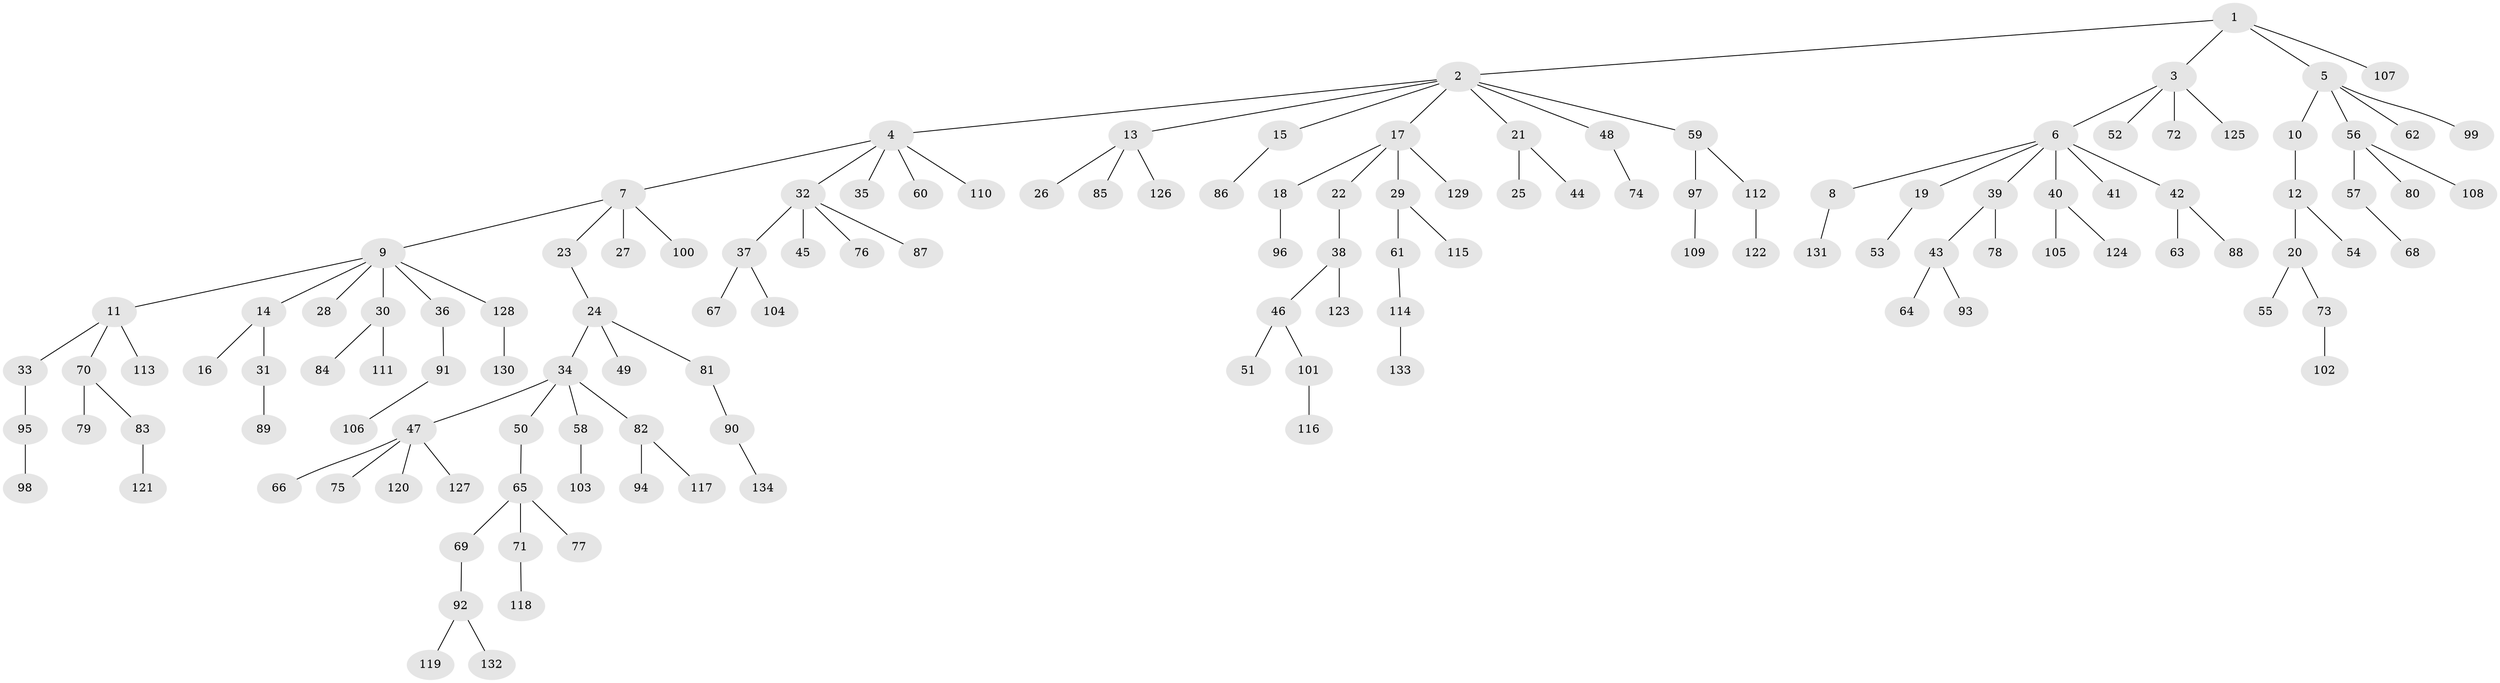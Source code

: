 // Generated by graph-tools (version 1.1) at 2025/15/03/09/25 04:15:23]
// undirected, 134 vertices, 133 edges
graph export_dot {
graph [start="1"]
  node [color=gray90,style=filled];
  1;
  2;
  3;
  4;
  5;
  6;
  7;
  8;
  9;
  10;
  11;
  12;
  13;
  14;
  15;
  16;
  17;
  18;
  19;
  20;
  21;
  22;
  23;
  24;
  25;
  26;
  27;
  28;
  29;
  30;
  31;
  32;
  33;
  34;
  35;
  36;
  37;
  38;
  39;
  40;
  41;
  42;
  43;
  44;
  45;
  46;
  47;
  48;
  49;
  50;
  51;
  52;
  53;
  54;
  55;
  56;
  57;
  58;
  59;
  60;
  61;
  62;
  63;
  64;
  65;
  66;
  67;
  68;
  69;
  70;
  71;
  72;
  73;
  74;
  75;
  76;
  77;
  78;
  79;
  80;
  81;
  82;
  83;
  84;
  85;
  86;
  87;
  88;
  89;
  90;
  91;
  92;
  93;
  94;
  95;
  96;
  97;
  98;
  99;
  100;
  101;
  102;
  103;
  104;
  105;
  106;
  107;
  108;
  109;
  110;
  111;
  112;
  113;
  114;
  115;
  116;
  117;
  118;
  119;
  120;
  121;
  122;
  123;
  124;
  125;
  126;
  127;
  128;
  129;
  130;
  131;
  132;
  133;
  134;
  1 -- 2;
  1 -- 3;
  1 -- 5;
  1 -- 107;
  2 -- 4;
  2 -- 13;
  2 -- 15;
  2 -- 17;
  2 -- 21;
  2 -- 48;
  2 -- 59;
  3 -- 6;
  3 -- 52;
  3 -- 72;
  3 -- 125;
  4 -- 7;
  4 -- 32;
  4 -- 35;
  4 -- 60;
  4 -- 110;
  5 -- 10;
  5 -- 56;
  5 -- 62;
  5 -- 99;
  6 -- 8;
  6 -- 19;
  6 -- 39;
  6 -- 40;
  6 -- 41;
  6 -- 42;
  7 -- 9;
  7 -- 23;
  7 -- 27;
  7 -- 100;
  8 -- 131;
  9 -- 11;
  9 -- 14;
  9 -- 28;
  9 -- 30;
  9 -- 36;
  9 -- 128;
  10 -- 12;
  11 -- 33;
  11 -- 70;
  11 -- 113;
  12 -- 20;
  12 -- 54;
  13 -- 26;
  13 -- 85;
  13 -- 126;
  14 -- 16;
  14 -- 31;
  15 -- 86;
  17 -- 18;
  17 -- 22;
  17 -- 29;
  17 -- 129;
  18 -- 96;
  19 -- 53;
  20 -- 55;
  20 -- 73;
  21 -- 25;
  21 -- 44;
  22 -- 38;
  23 -- 24;
  24 -- 34;
  24 -- 49;
  24 -- 81;
  29 -- 61;
  29 -- 115;
  30 -- 84;
  30 -- 111;
  31 -- 89;
  32 -- 37;
  32 -- 45;
  32 -- 76;
  32 -- 87;
  33 -- 95;
  34 -- 47;
  34 -- 50;
  34 -- 58;
  34 -- 82;
  36 -- 91;
  37 -- 67;
  37 -- 104;
  38 -- 46;
  38 -- 123;
  39 -- 43;
  39 -- 78;
  40 -- 105;
  40 -- 124;
  42 -- 63;
  42 -- 88;
  43 -- 64;
  43 -- 93;
  46 -- 51;
  46 -- 101;
  47 -- 66;
  47 -- 75;
  47 -- 120;
  47 -- 127;
  48 -- 74;
  50 -- 65;
  56 -- 57;
  56 -- 80;
  56 -- 108;
  57 -- 68;
  58 -- 103;
  59 -- 97;
  59 -- 112;
  61 -- 114;
  65 -- 69;
  65 -- 71;
  65 -- 77;
  69 -- 92;
  70 -- 79;
  70 -- 83;
  71 -- 118;
  73 -- 102;
  81 -- 90;
  82 -- 94;
  82 -- 117;
  83 -- 121;
  90 -- 134;
  91 -- 106;
  92 -- 119;
  92 -- 132;
  95 -- 98;
  97 -- 109;
  101 -- 116;
  112 -- 122;
  114 -- 133;
  128 -- 130;
}

